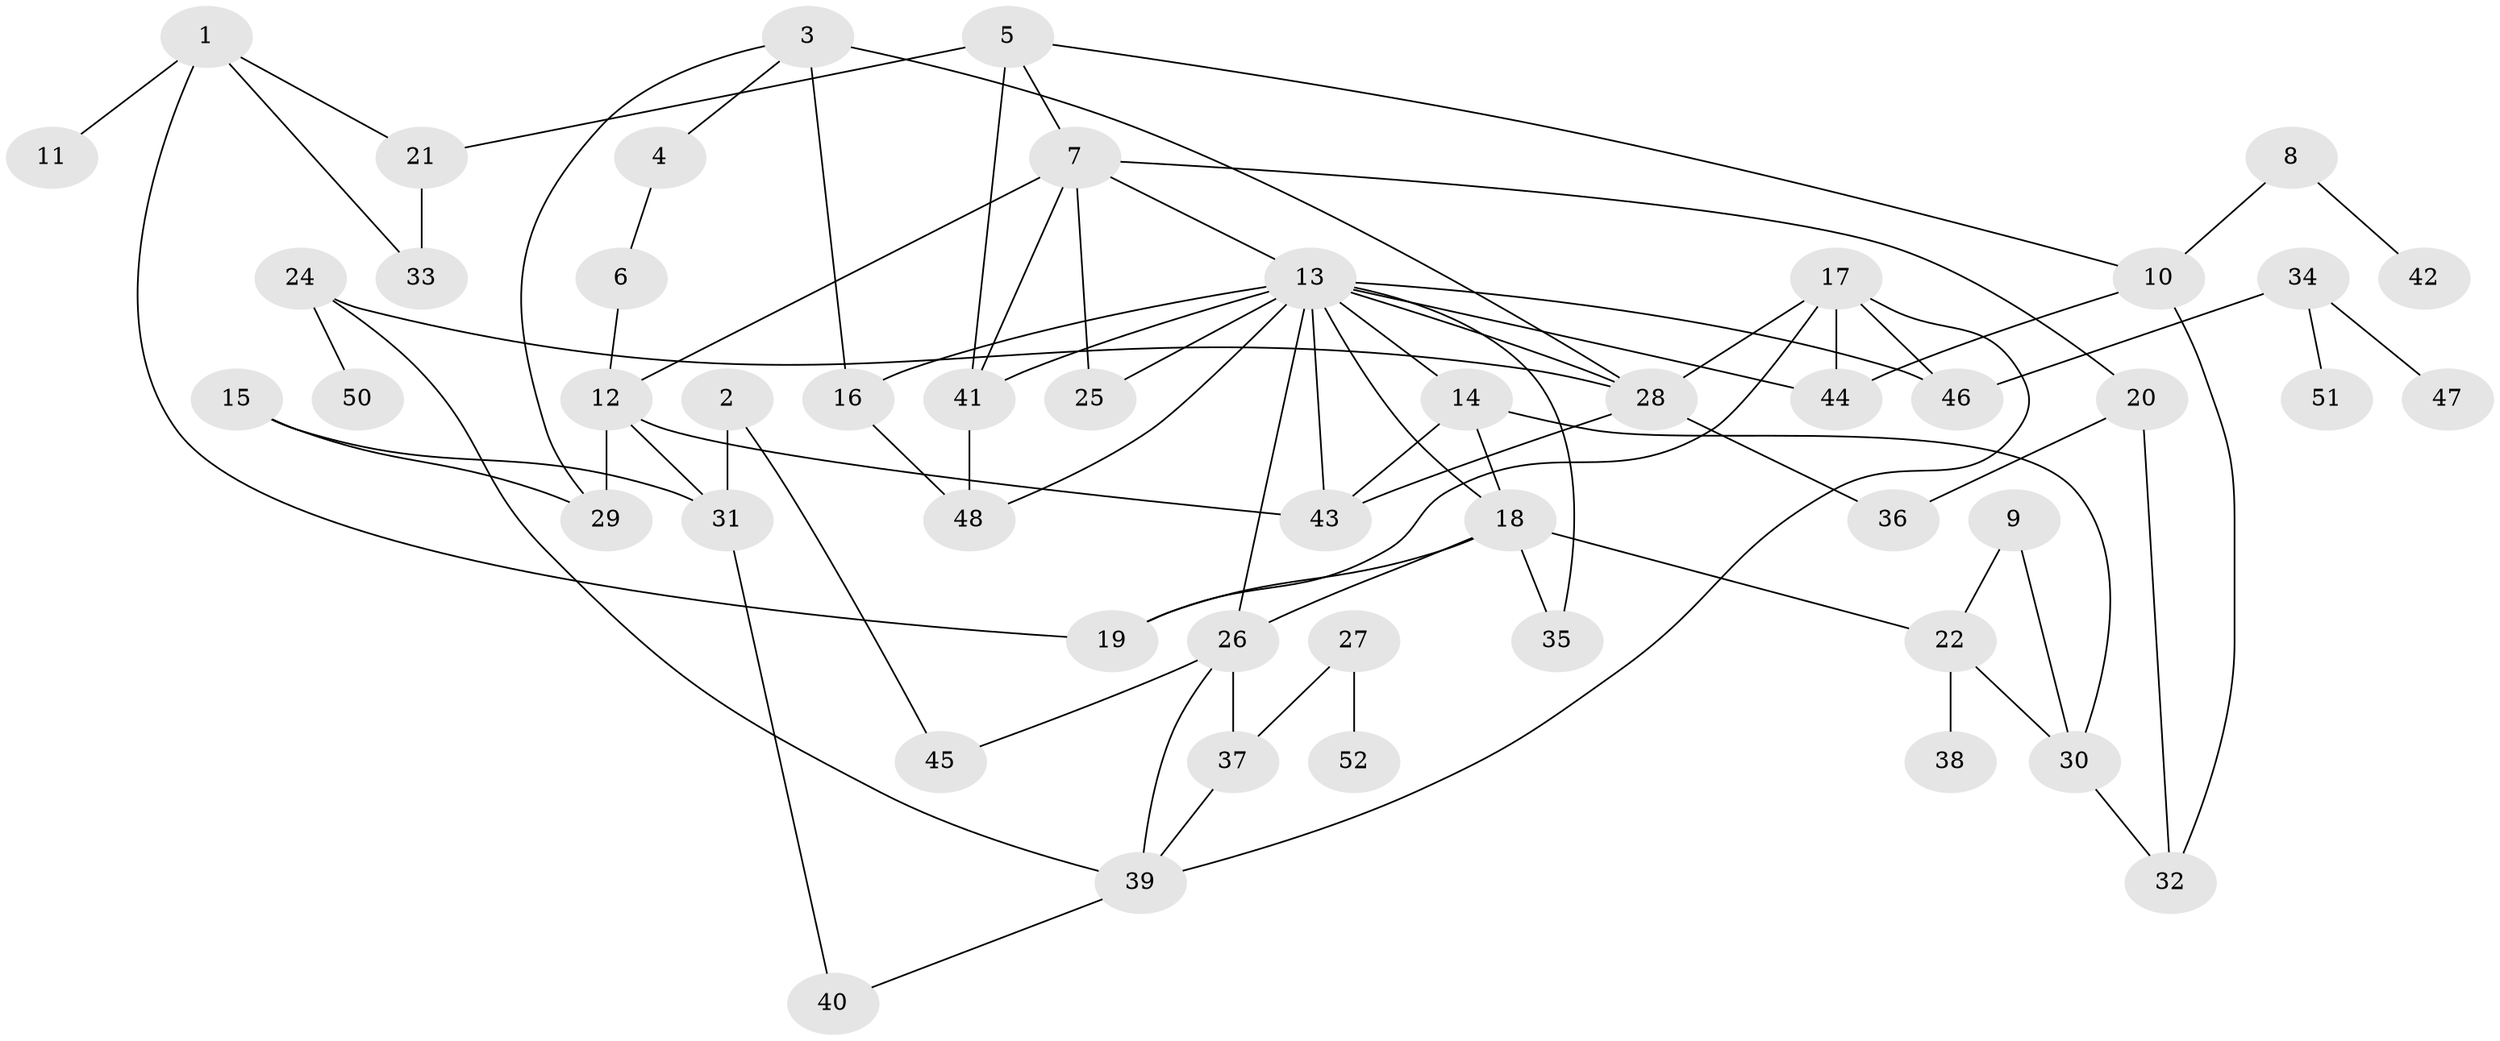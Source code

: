 // original degree distribution, {4: 0.125, 3: 0.2777777777777778, 2: 0.2638888888888889, 5: 0.09722222222222222, 1: 0.1527777777777778, 7: 0.027777777777777776, 0: 0.027777777777777776, 6: 0.027777777777777776}
// Generated by graph-tools (version 1.1) at 2025/48/03/04/25 22:48:07]
// undirected, 50 vertices, 80 edges
graph export_dot {
  node [color=gray90,style=filled];
  1;
  2;
  3;
  4;
  5;
  6;
  7;
  8;
  9;
  10;
  11;
  12;
  13;
  14;
  15;
  16;
  17;
  18;
  19;
  20;
  21;
  22;
  24;
  25;
  26;
  27;
  28;
  29;
  30;
  31;
  32;
  33;
  34;
  35;
  36;
  37;
  38;
  39;
  40;
  41;
  42;
  43;
  44;
  45;
  46;
  47;
  48;
  50;
  51;
  52;
  1 -- 11 [weight=1.0];
  1 -- 19 [weight=1.0];
  1 -- 21 [weight=1.0];
  1 -- 33 [weight=1.0];
  2 -- 31 [weight=1.0];
  2 -- 45 [weight=1.0];
  3 -- 4 [weight=1.0];
  3 -- 16 [weight=1.0];
  3 -- 28 [weight=1.0];
  3 -- 29 [weight=1.0];
  4 -- 6 [weight=1.0];
  5 -- 7 [weight=1.0];
  5 -- 10 [weight=1.0];
  5 -- 21 [weight=1.0];
  5 -- 41 [weight=1.0];
  6 -- 12 [weight=1.0];
  7 -- 12 [weight=1.0];
  7 -- 13 [weight=1.0];
  7 -- 20 [weight=1.0];
  7 -- 25 [weight=1.0];
  7 -- 41 [weight=1.0];
  8 -- 10 [weight=1.0];
  8 -- 42 [weight=1.0];
  9 -- 22 [weight=1.0];
  9 -- 30 [weight=1.0];
  10 -- 32 [weight=1.0];
  10 -- 44 [weight=1.0];
  12 -- 29 [weight=1.0];
  12 -- 31 [weight=1.0];
  12 -- 43 [weight=1.0];
  13 -- 14 [weight=1.0];
  13 -- 16 [weight=1.0];
  13 -- 18 [weight=1.0];
  13 -- 25 [weight=1.0];
  13 -- 26 [weight=1.0];
  13 -- 28 [weight=2.0];
  13 -- 35 [weight=1.0];
  13 -- 41 [weight=2.0];
  13 -- 43 [weight=1.0];
  13 -- 44 [weight=1.0];
  13 -- 46 [weight=1.0];
  13 -- 48 [weight=1.0];
  14 -- 18 [weight=1.0];
  14 -- 30 [weight=1.0];
  14 -- 43 [weight=1.0];
  15 -- 29 [weight=1.0];
  15 -- 31 [weight=1.0];
  16 -- 48 [weight=1.0];
  17 -- 19 [weight=1.0];
  17 -- 28 [weight=1.0];
  17 -- 39 [weight=1.0];
  17 -- 44 [weight=1.0];
  17 -- 46 [weight=1.0];
  18 -- 19 [weight=1.0];
  18 -- 22 [weight=1.0];
  18 -- 26 [weight=1.0];
  18 -- 35 [weight=1.0];
  20 -- 32 [weight=1.0];
  20 -- 36 [weight=1.0];
  21 -- 33 [weight=1.0];
  22 -- 30 [weight=1.0];
  22 -- 38 [weight=1.0];
  24 -- 28 [weight=1.0];
  24 -- 39 [weight=1.0];
  24 -- 50 [weight=1.0];
  26 -- 37 [weight=1.0];
  26 -- 39 [weight=1.0];
  26 -- 45 [weight=1.0];
  27 -- 37 [weight=1.0];
  27 -- 52 [weight=1.0];
  28 -- 36 [weight=1.0];
  28 -- 43 [weight=1.0];
  30 -- 32 [weight=1.0];
  31 -- 40 [weight=1.0];
  34 -- 46 [weight=1.0];
  34 -- 47 [weight=1.0];
  34 -- 51 [weight=1.0];
  37 -- 39 [weight=1.0];
  39 -- 40 [weight=1.0];
  41 -- 48 [weight=1.0];
}
